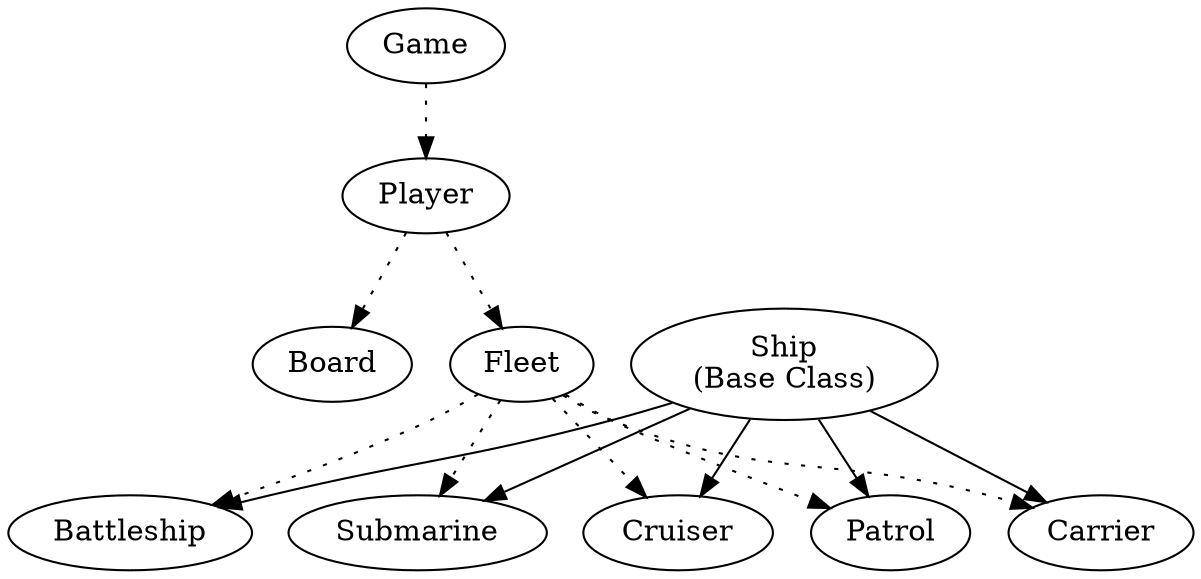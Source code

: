 digraph G {

    /* Entities */
    game [label="Game", shape="ellipse"];
    player [label="Player", shape="ellipse"];
    board [label="Board", shape="ellipse"];
    fleet [label="Fleet", shape="ellipse"];

    ship [label="Ship\n(Base Class)", shape="ellipse"];
    carrier [label="Carrier", shape="ellipse"];
    battleship [label="Battleship", shape="ellipse"];
    submarine [label="Submarine", shape="ellipse"];
    cruiser [label="Cruiser", shape="ellipse"];
    patrol [label="Patrol", shape="ellipse"];


    edge [style=dotted];
    game -> player;
    player -> board;
    player -> fleet;

    fleet -> carrier;
    fleet -> battleship;
    fleet -> submarine;
    fleet -> cruiser;
    fleet -> patrol;

    edge [style=solid];
    ship -> carrier;
    ship -> battleship;
    ship -> submarine;
    ship -> cruiser;
    ship -> patrol;

 
    /* Ranks */
    { rank=same; carrier; battleship; submarine; cruiser; patrol;};
    { rank=same; fleet; ship;};
}